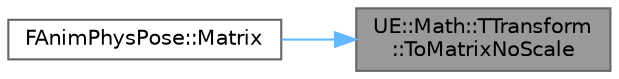 digraph "UE::Math::TTransform::ToMatrixNoScale"
{
 // INTERACTIVE_SVG=YES
 // LATEX_PDF_SIZE
  bgcolor="transparent";
  edge [fontname=Helvetica,fontsize=10,labelfontname=Helvetica,labelfontsize=10];
  node [fontname=Helvetica,fontsize=10,shape=box,height=0.2,width=0.4];
  rankdir="RL";
  Node1 [id="Node000001",label="UE::Math::TTransform\l::ToMatrixNoScale",height=0.2,width=0.4,color="gray40", fillcolor="grey60", style="filled", fontcolor="black",tooltip="Convert this Transform to a transformation matrix, ignoring its scaling."];
  Node1 -> Node2 [id="edge1_Node000001_Node000002",dir="back",color="steelblue1",style="solid",tooltip=" "];
  Node2 [id="Node000002",label="FAnimPhysPose::Matrix",height=0.2,width=0.4,color="grey40", fillcolor="white", style="filled",URL="$d5/dea/structFAnimPhysPose.html#a8a0e212d93bd15924b9ea822871e4e7d",tooltip=" "];
}

